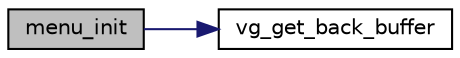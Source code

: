 digraph "menu_init"
{
 // LATEX_PDF_SIZE
  edge [fontname="Helvetica",fontsize="10",labelfontname="Helvetica",labelfontsize="10"];
  node [fontname="Helvetica",fontsize="10",shape=record];
  rankdir="LR";
  Node1 [label="menu_init",height=0.2,width=0.4,color="black", fillcolor="grey75", style="filled", fontcolor="black",tooltip="Loads the xpm images of the menu."];
  Node1 -> Node2 [color="midnightblue",fontsize="10",style="solid",fontname="Helvetica"];
  Node2 [label="vg_get_back_buffer",height=0.2,width=0.4,color="black", fillcolor="white", style="filled",URL="$group__video__gr.html#gaecb0fe68de84fcbe553f77d62b37c69b",tooltip="Gets the back buffer."];
}
